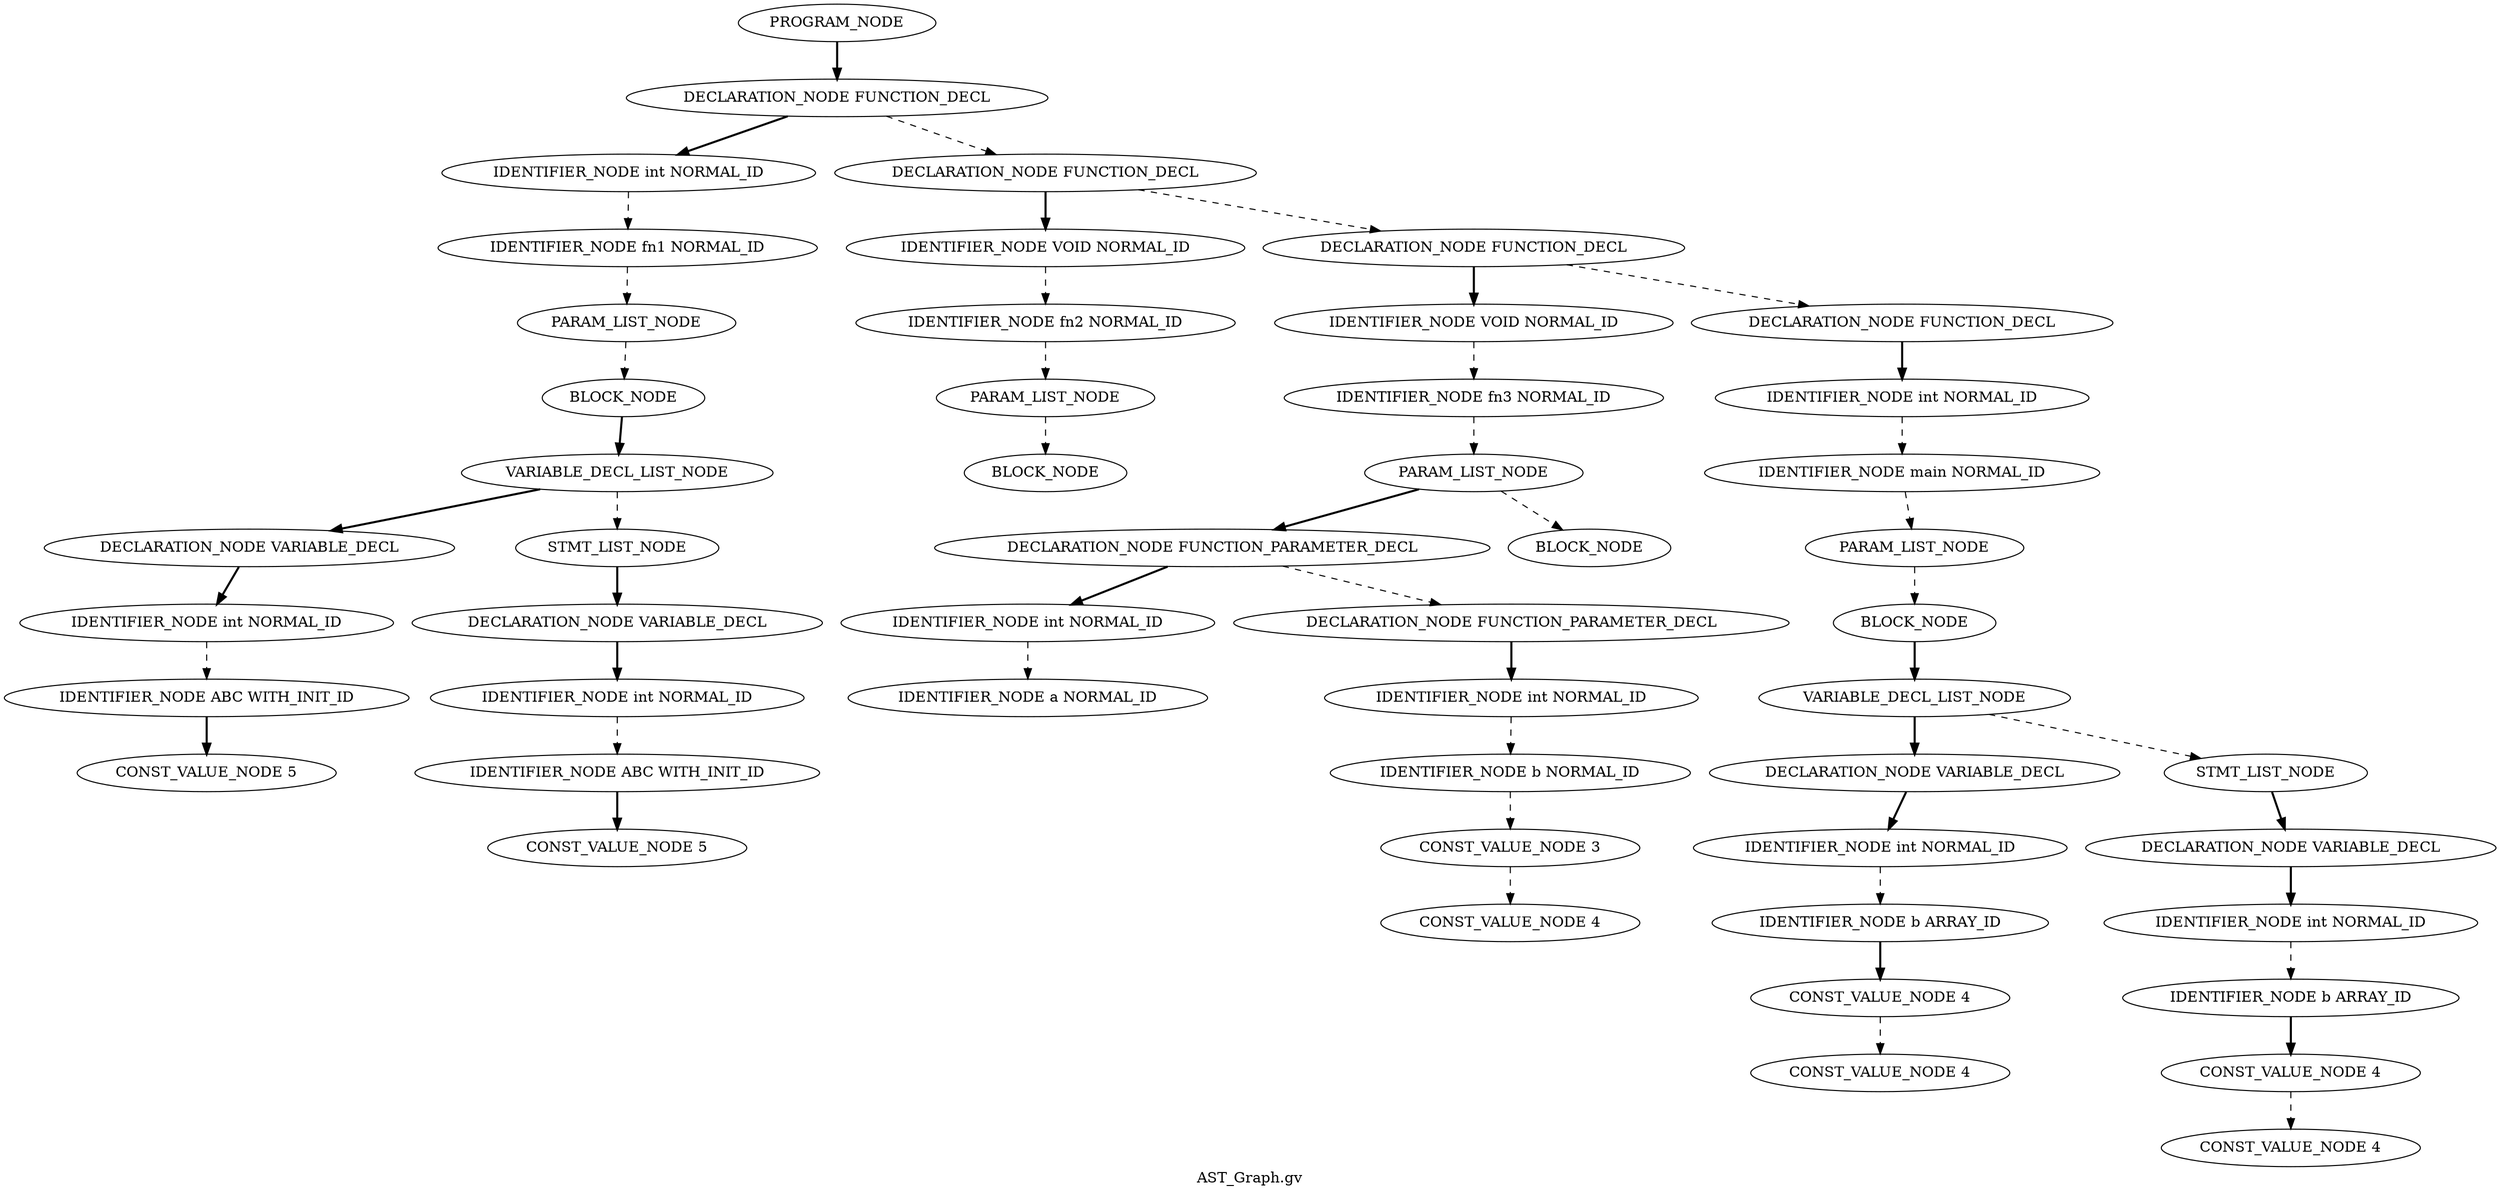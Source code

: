 Digraph AST
{
label = "AST_Graph.gv"
node0 [label ="PROGRAM_NODE"]
node1 [label ="DECLARATION_NODE FUNCTION_DECL"]
node2 [label ="IDENTIFIER_NODE int NORMAL_ID"]
node3 [label ="IDENTIFIER_NODE fn1 NORMAL_ID"]
node4 [label ="PARAM_LIST_NODE"]
node5 [label ="BLOCK_NODE"]
node6 [label ="VARIABLE_DECL_LIST_NODE"]
node7 [label ="DECLARATION_NODE VARIABLE_DECL"]
node8 [label ="IDENTIFIER_NODE int NORMAL_ID"]
node9 [label ="IDENTIFIER_NODE ABC WITH_INIT_ID"]
node10 [label ="CONST_VALUE_NODE 5"]
node9 -> node10 [style = bold]
node8 -> node9 [style = dashed]
node7 -> node8 [style = bold]
node6 -> node7 [style = bold]
node11 [label ="STMT_LIST_NODE"]
node12 [label ="DECLARATION_NODE VARIABLE_DECL"]
node13 [label ="IDENTIFIER_NODE int NORMAL_ID"]
node14 [label ="IDENTIFIER_NODE ABC WITH_INIT_ID"]
node15 [label ="CONST_VALUE_NODE 5"]
node14 -> node15 [style = bold]
node13 -> node14 [style = dashed]
node12 -> node13 [style = bold]
node11 -> node12 [style = bold]
node6 -> node11 [style = dashed]
node5 -> node6 [style = bold]
node4 -> node5 [style = dashed]
node3 -> node4 [style = dashed]
node2 -> node3 [style = dashed]
node1 -> node2 [style = bold]
node16 [label ="DECLARATION_NODE FUNCTION_DECL"]
node17 [label ="IDENTIFIER_NODE VOID NORMAL_ID"]
node18 [label ="IDENTIFIER_NODE fn2 NORMAL_ID"]
node19 [label ="PARAM_LIST_NODE"]
node20 [label ="BLOCK_NODE"]
node19 -> node20 [style = dashed]
node18 -> node19 [style = dashed]
node17 -> node18 [style = dashed]
node16 -> node17 [style = bold]
node21 [label ="DECLARATION_NODE FUNCTION_DECL"]
node22 [label ="IDENTIFIER_NODE VOID NORMAL_ID"]
node23 [label ="IDENTIFIER_NODE fn3 NORMAL_ID"]
node24 [label ="PARAM_LIST_NODE"]
node25 [label ="DECLARATION_NODE FUNCTION_PARAMETER_DECL"]
node26 [label ="IDENTIFIER_NODE int NORMAL_ID"]
node27 [label ="IDENTIFIER_NODE a NORMAL_ID"]
node26 -> node27 [style = dashed]
node25 -> node26 [style = bold]
node28 [label ="DECLARATION_NODE FUNCTION_PARAMETER_DECL"]
node29 [label ="IDENTIFIER_NODE int NORMAL_ID"]
node30 [label ="IDENTIFIER_NODE b NORMAL_ID"]
node31 [label ="CONST_VALUE_NODE 3"]
node32 [label ="CONST_VALUE_NODE 4"]
node31 -> node32 [style = dashed]
node30 -> node31 [style = dashed]
node29 -> node30 [style = dashed]
node28 -> node29 [style = bold]
node25 -> node28 [style = dashed]
node24 -> node25 [style = bold]
node33 [label ="BLOCK_NODE"]
node24 -> node33 [style = dashed]
node23 -> node24 [style = dashed]
node22 -> node23 [style = dashed]
node21 -> node22 [style = bold]
node34 [label ="DECLARATION_NODE FUNCTION_DECL"]
node35 [label ="IDENTIFIER_NODE int NORMAL_ID"]
node36 [label ="IDENTIFIER_NODE main NORMAL_ID"]
node37 [label ="PARAM_LIST_NODE"]
node38 [label ="BLOCK_NODE"]
node39 [label ="VARIABLE_DECL_LIST_NODE"]
node40 [label ="DECLARATION_NODE VARIABLE_DECL"]
node41 [label ="IDENTIFIER_NODE int NORMAL_ID"]
node42 [label ="IDENTIFIER_NODE b ARRAY_ID"]
node43 [label ="CONST_VALUE_NODE 4"]
node44 [label ="CONST_VALUE_NODE 4"]
node43 -> node44 [style = dashed]
node42 -> node43 [style = bold]
node41 -> node42 [style = dashed]
node40 -> node41 [style = bold]
node39 -> node40 [style = bold]
node45 [label ="STMT_LIST_NODE"]
node46 [label ="DECLARATION_NODE VARIABLE_DECL"]
node47 [label ="IDENTIFIER_NODE int NORMAL_ID"]
node48 [label ="IDENTIFIER_NODE b ARRAY_ID"]
node49 [label ="CONST_VALUE_NODE 4"]
node50 [label ="CONST_VALUE_NODE 4"]
node49 -> node50 [style = dashed]
node48 -> node49 [style = bold]
node47 -> node48 [style = dashed]
node46 -> node47 [style = bold]
node45 -> node46 [style = bold]
node39 -> node45 [style = dashed]
node38 -> node39 [style = bold]
node37 -> node38 [style = dashed]
node36 -> node37 [style = dashed]
node35 -> node36 [style = dashed]
node34 -> node35 [style = bold]
node21 -> node34 [style = dashed]
node16 -> node21 [style = dashed]
node1 -> node16 [style = dashed]
node0 -> node1 [style = bold]
}
